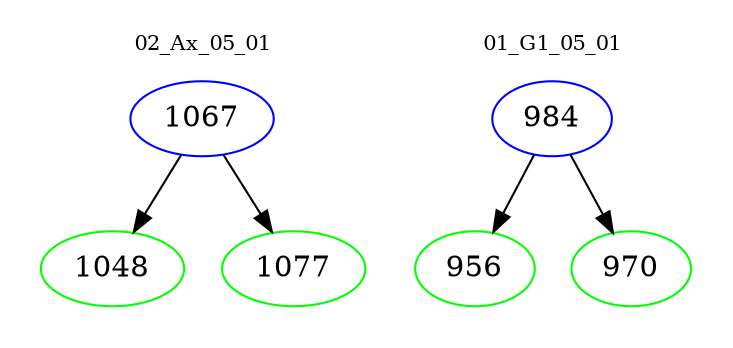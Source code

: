 digraph{
subgraph cluster_0 {
color = white
label = "02_Ax_05_01";
fontsize=10;
T0_1067 [label="1067", color="blue"]
T0_1067 -> T0_1048 [color="black"]
T0_1048 [label="1048", color="green"]
T0_1067 -> T0_1077 [color="black"]
T0_1077 [label="1077", color="green"]
}
subgraph cluster_1 {
color = white
label = "01_G1_05_01";
fontsize=10;
T1_984 [label="984", color="blue"]
T1_984 -> T1_956 [color="black"]
T1_956 [label="956", color="green"]
T1_984 -> T1_970 [color="black"]
T1_970 [label="970", color="green"]
}
}
